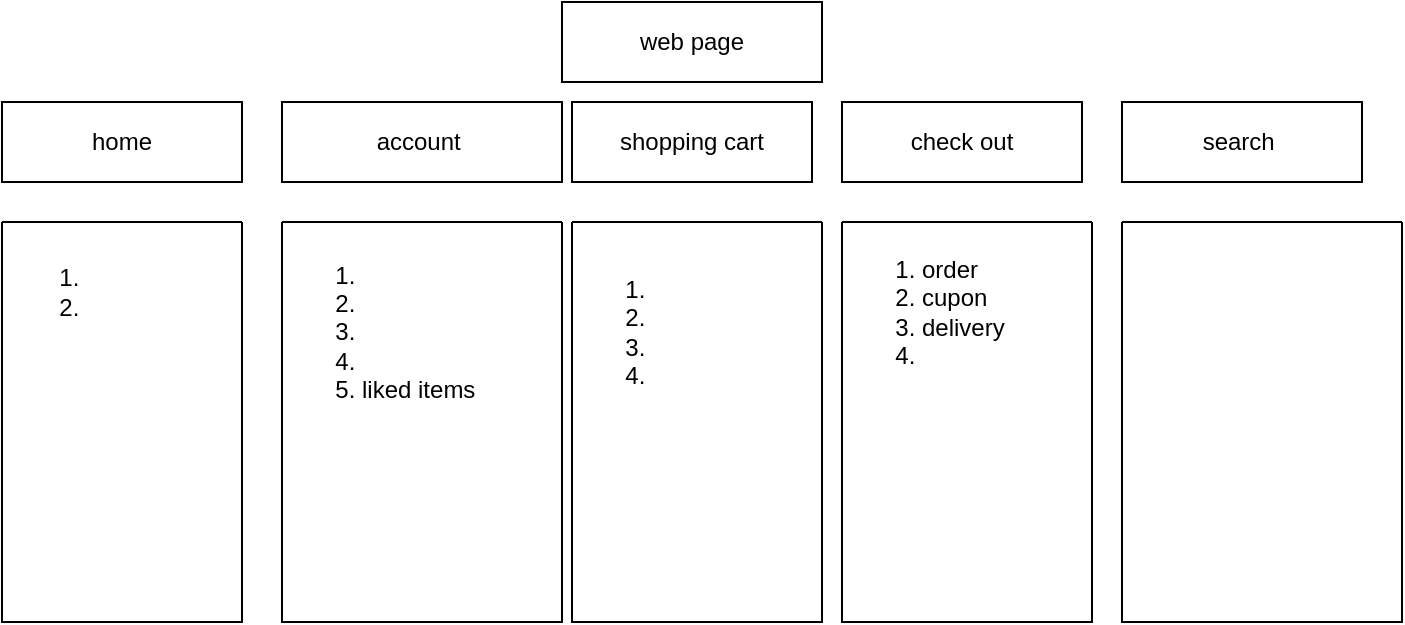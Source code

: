 <mxfile version="20.8.8" type="github"><diagram name="第 1 页" id="4OCn92jCibqG-VA3Bm6U"><mxGraphModel dx="1050" dy="541" grid="1" gridSize="10" guides="1" tooltips="1" connect="1" arrows="1" fold="1" page="1" pageScale="1" pageWidth="827" pageHeight="1169" math="0" shadow="0"><root><mxCell id="0"/><mxCell id="1" parent="0"/><mxCell id="g9gLCvE89MBZaIdIWimA-1" value="web page" style="rounded=0;whiteSpace=wrap;html=1;" parent="1" vertex="1"><mxGeometry x="340" y="130" width="130" height="40" as="geometry"/></mxCell><mxCell id="g9gLCvE89MBZaIdIWimA-2" value="home" style="rounded=0;whiteSpace=wrap;html=1;" parent="1" vertex="1"><mxGeometry x="60" y="180" width="120" height="40" as="geometry"/></mxCell><mxCell id="g9gLCvE89MBZaIdIWimA-3" value="shopping cart" style="rounded=0;whiteSpace=wrap;html=1;" parent="1" vertex="1"><mxGeometry x="345" y="180" width="120" height="40" as="geometry"/></mxCell><mxCell id="g9gLCvE89MBZaIdIWimA-4" value="check out" style="rounded=0;whiteSpace=wrap;html=1;" parent="1" vertex="1"><mxGeometry x="480" y="180" width="120" height="40" as="geometry"/></mxCell><mxCell id="g9gLCvE89MBZaIdIWimA-5" value="search&amp;nbsp;&lt;br&gt;" style="rounded=0;whiteSpace=wrap;html=1;" parent="1" vertex="1"><mxGeometry x="620" y="180" width="120" height="40" as="geometry"/></mxCell><mxCell id="g9gLCvE89MBZaIdIWimA-6" value="account&amp;nbsp;" style="rounded=0;whiteSpace=wrap;html=1;" parent="1" vertex="1"><mxGeometry x="200" y="180" width="140" height="40" as="geometry"/></mxCell><mxCell id="veFEBy9b3zBfn8fHxVZp-5" value="" style="swimlane;startSize=0;" parent="1" vertex="1"><mxGeometry x="60" y="240" width="120" height="200" as="geometry"/></mxCell><mxCell id="veFEBy9b3zBfn8fHxVZp-8" value="&lt;div style=&quot;&quot;&gt;&lt;ol&gt;&lt;li&gt;&lt;span style=&quot;background-color: initial;&quot;&gt;&lt;font color=&quot;#ffffff&quot;&gt;search bar&lt;/font&gt;&lt;/span&gt;&lt;/li&gt;&lt;li&gt;&lt;font color=&quot;#ffffff&quot;&gt;items&lt;/font&gt;&lt;/li&gt;&lt;/ol&gt;&lt;/div&gt;" style="text;html=1;align=left;verticalAlign=middle;resizable=0;points=[];autosize=1;strokeColor=none;fillColor=none;" parent="veFEBy9b3zBfn8fHxVZp-5" vertex="1"><mxGeometry width="120" height="70" as="geometry"/></mxCell><mxCell id="veFEBy9b3zBfn8fHxVZp-9" value="" style="swimlane;startSize=0;" parent="1" vertex="1"><mxGeometry x="200" y="240" width="140" height="200" as="geometry"/></mxCell><mxCell id="veFEBy9b3zBfn8fHxVZp-10" value="&lt;div style=&quot;&quot;&gt;&lt;ol&gt;&lt;li&gt;&lt;font color=&quot;#ffffff&quot;&gt;name&amp;nbsp;&lt;/font&gt;&lt;/li&gt;&lt;li&gt;&lt;font color=&quot;#ffffff&quot;&gt;gmail&amp;nbsp;&lt;/font&gt;&lt;/li&gt;&lt;li&gt;&lt;font color=&quot;#ffffff&quot;&gt;phone&lt;/font&gt;&lt;/li&gt;&lt;li&gt;&lt;font color=&quot;#ffffff&quot;&gt;shopping hisotory&lt;/font&gt;&lt;/li&gt;&lt;li&gt;liked items&lt;/li&gt;&lt;/ol&gt;&lt;/div&gt;" style="text;html=1;align=left;verticalAlign=middle;resizable=1;points=[];autosize=1;strokeColor=none;fillColor=none;movable=1;rotatable=1;deletable=1;editable=1;connectable=1;labelPosition=center;verticalLabelPosition=middle;spacing=0;" parent="veFEBy9b3zBfn8fHxVZp-9" vertex="1"><mxGeometry width="150" height="110" as="geometry"/></mxCell><mxCell id="veFEBy9b3zBfn8fHxVZp-12" value="" style="swimlane;startSize=0;" parent="1" vertex="1"><mxGeometry x="345" y="240" width="125" height="200" as="geometry"/></mxCell><mxCell id="veFEBy9b3zBfn8fHxVZp-13" value="&lt;div style=&quot;&quot;&gt;&lt;ol&gt;&lt;li&gt;&lt;font color=&quot;#ffffff&quot;&gt;items&lt;/font&gt;&lt;/li&gt;&lt;li&gt;&lt;font color=&quot;#ffffff&quot;&gt;price&lt;/font&gt;&lt;/li&gt;&lt;li&gt;&lt;font color=&quot;#ffffff&quot;&gt;total price&lt;/font&gt;&lt;/li&gt;&lt;li&gt;&lt;font color=&quot;#ffffff&quot;&gt;amount&lt;/font&gt;&lt;/li&gt;&lt;/ol&gt;&lt;/div&gt;" style="text;html=1;align=left;verticalAlign=middle;resizable=1;points=[];autosize=1;strokeColor=none;fillColor=none;movable=1;rotatable=1;deletable=1;editable=1;connectable=1;labelPosition=center;verticalLabelPosition=middle;spacing=0;" parent="veFEBy9b3zBfn8fHxVZp-12" vertex="1"><mxGeometry y="10" width="110" height="90" as="geometry"/></mxCell><mxCell id="veFEBy9b3zBfn8fHxVZp-15" value="" style="swimlane;startSize=0;" parent="1" vertex="1"><mxGeometry x="480" y="240" width="125" height="200" as="geometry"/></mxCell><mxCell id="veFEBy9b3zBfn8fHxVZp-16" value="&lt;div style=&quot;&quot;&gt;&lt;ol&gt;&lt;li&gt;order&lt;/li&gt;&lt;li&gt;cupon&lt;/li&gt;&lt;li&gt;delivery&lt;/li&gt;&lt;li&gt;&lt;font color=&quot;#ffffff&quot;&gt;total price&lt;/font&gt;&lt;/li&gt;&lt;/ol&gt;&lt;/div&gt;" style="text;html=1;align=left;verticalAlign=middle;resizable=1;points=[];autosize=1;strokeColor=none;fillColor=none;movable=1;rotatable=1;deletable=1;editable=1;connectable=1;labelPosition=center;verticalLabelPosition=middle;spacing=0;" parent="veFEBy9b3zBfn8fHxVZp-15" vertex="1"><mxGeometry width="120" height="90" as="geometry"/></mxCell><mxCell id="veFEBy9b3zBfn8fHxVZp-17" value="" style="swimlane;startSize=0;" parent="1" vertex="1"><mxGeometry x="620" y="240" width="140" height="200" as="geometry"/></mxCell><mxCell id="veFEBy9b3zBfn8fHxVZp-18" value="&lt;ol&gt;&lt;li&gt;search system&lt;/li&gt;&lt;li&gt;filiter&amp;nbsp;&lt;/li&gt;&lt;li&gt;sort&amp;nbsp;&lt;/li&gt;&lt;/ol&gt;" style="text;html=1;align=left;verticalAlign=middle;resizable=0;points=[];autosize=1;strokeColor=none;fillColor=none;fontSize=12;fontColor=#FFFFFF;" parent="veFEBy9b3zBfn8fHxVZp-17" vertex="1"><mxGeometry width="140" height="80" as="geometry"/></mxCell></root></mxGraphModel></diagram></mxfile>